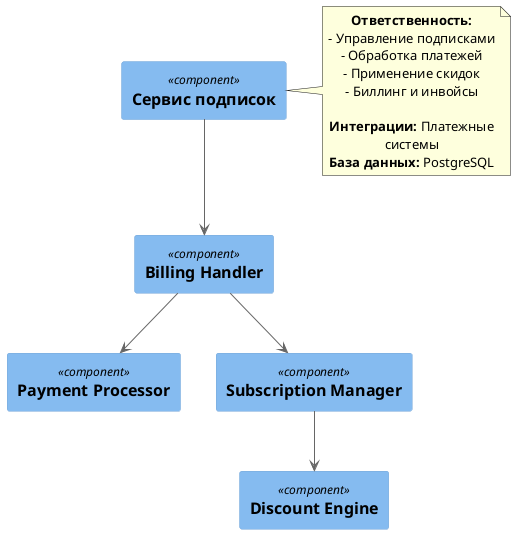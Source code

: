 @startuml
!include <C4/C4_Component>

Component(subscription_service, "Сервис подписок")
Component(billing_handler, "Billing Handler")
Component(payment_processor, "Payment Processor")
Component(subscription_manager, "Subscription Manager")
Component(discount_engine, "Discount Engine")

subscription_service --> billing_handler
billing_handler --> payment_processor
billing_handler --> subscription_manager
subscription_manager --> discount_engine

note right of subscription_service
**Ответственность:**
- Управление подписками
- Обработка платежей
- Применение скидок
- Биллинг и инвойсы

**Интеграции:** Платежные системы
**База данных:** PostgreSQL
end note
@enduml